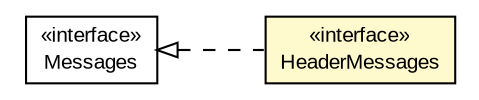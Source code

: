 #!/usr/local/bin/dot
#
# Class diagram 
# Generated by UMLGraph version R5_6-24-gf6e263 (http://www.umlgraph.org/)
#

digraph G {
	edge [fontname="arial",fontsize=10,labelfontname="arial",labelfontsize=10];
	node [fontname="arial",fontsize=10,shape=plaintext];
	nodesep=0.25;
	ranksep=0.5;
	rankdir=LR;
	// com.gwtplatform.carstore.client.resources.HeaderMessages
	c291027 [label=<<table title="com.gwtplatform.carstore.client.resources.HeaderMessages" border="0" cellborder="1" cellspacing="0" cellpadding="2" port="p" bgcolor="lemonChiffon" href="./HeaderMessages.html">
		<tr><td><table border="0" cellspacing="0" cellpadding="1">
<tr><td align="center" balign="center"> &#171;interface&#187; </td></tr>
<tr><td align="center" balign="center"> HeaderMessages </td></tr>
		</table></td></tr>
		</table>>, URL="./HeaderMessages.html", fontname="arial", fontcolor="black", fontsize=10.0];
	//com.gwtplatform.carstore.client.resources.HeaderMessages implements com.google.gwt.i18n.client.Messages
	c291106:p -> c291027:p [dir=back,arrowtail=empty,style=dashed];
	// com.google.gwt.i18n.client.Messages
	c291106 [label=<<table title="com.google.gwt.i18n.client.Messages" border="0" cellborder="1" cellspacing="0" cellpadding="2" port="p" href="http://google-web-toolkit.googlecode.com/svn/javadoc/latest/com/google/gwt/i18n/client/Messages.html">
		<tr><td><table border="0" cellspacing="0" cellpadding="1">
<tr><td align="center" balign="center"> &#171;interface&#187; </td></tr>
<tr><td align="center" balign="center"> Messages </td></tr>
		</table></td></tr>
		</table>>, URL="http://google-web-toolkit.googlecode.com/svn/javadoc/latest/com/google/gwt/i18n/client/Messages.html", fontname="arial", fontcolor="black", fontsize=10.0];
}

